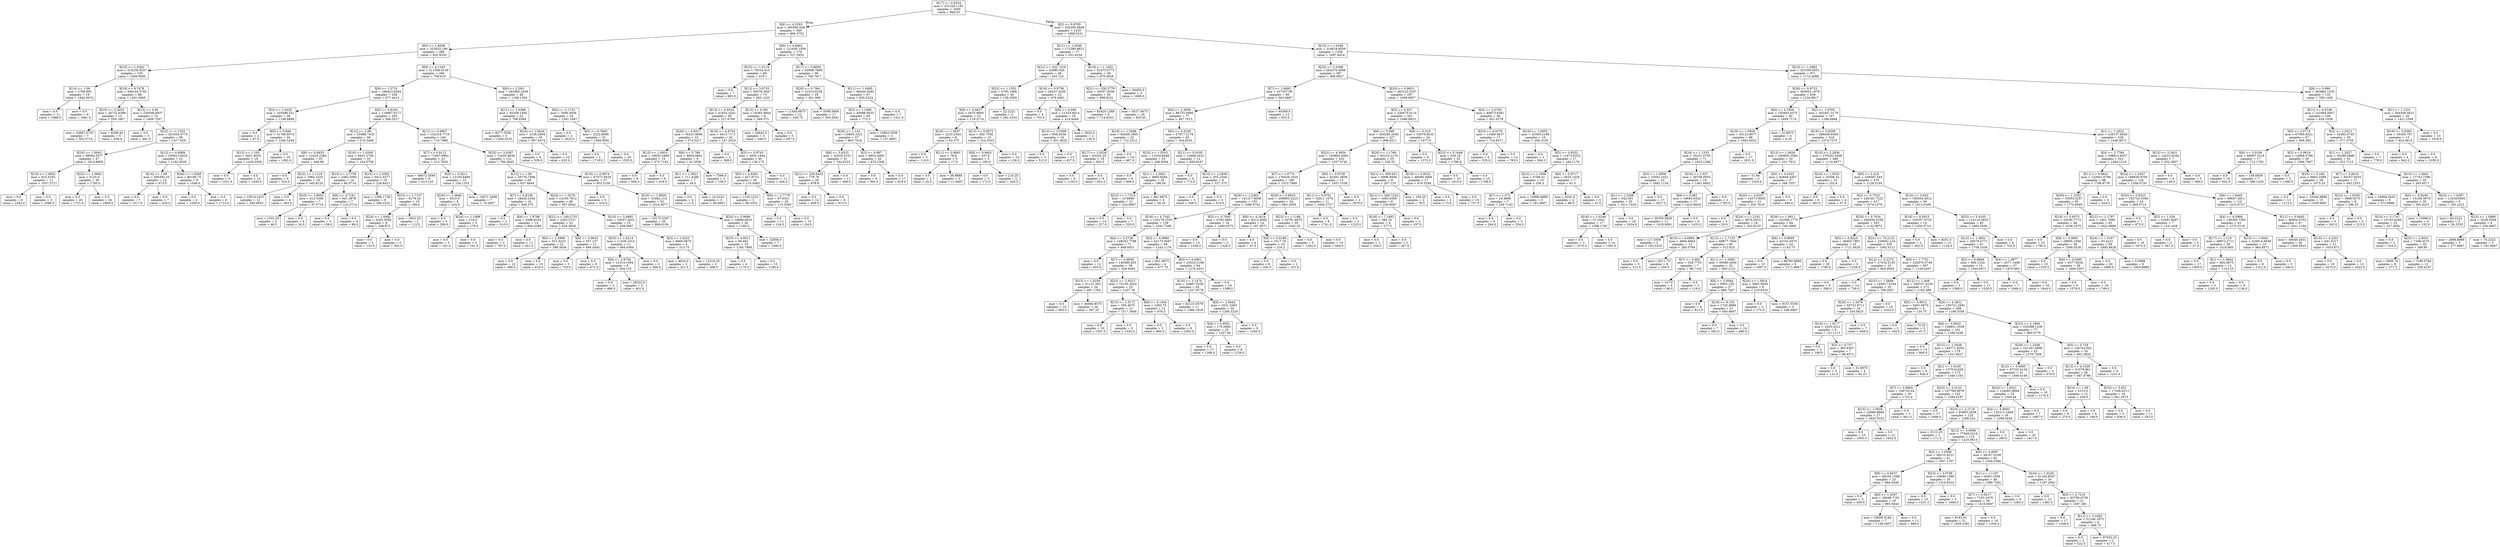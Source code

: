 digraph Tree {
node [shape=box] ;
0 [label="X[17] <= 0.9234\nmse = 331529.1181\nsamples = 2000\nvalue = 994.53"] ;
1 [label="X[6] <= 4.3293\nmse = 295585.639\nsamples = 565\nvalue = 806.5752"] ;
0 -> 1 [labeldistance=2.5, labelangle=45, headlabel="True"] ;
2 [label="X[0] <= 1.8508\nmse = 323032.196\nsamples = 389\nvalue = 932.9332"] ;
1 -> 2 ;
3 [label="X[15] <= 1.0262\nmse = 314236.9237\nsamples = 105\nvalue = 1409.0095"] ;
2 -> 3 ;
4 [label="X[14] <= 1.09\nmse = 2790.892\nsamples = 19\nvalue = 1942.9474"] ;
3 -> 4 ;
5 [label="mse = 0.0\nsamples = 11\nvalue = 1988.0"] ;
4 -> 5 ;
6 [label="mse = 0.0\nsamples = 8\nvalue = 1881.0"] ;
4 -> 6 ;
7 [label="X[18] <= 8.7478\nmse = 306144.5792\nsamples = 86\nvalue = 1291.0465"] ;
3 -> 7 ;
8 [label="X[10] <= 5.3053\nmse = 26722.6389\nsamples = 12\nvalue = 559.1667"] ;
7 -> 8 ;
9 [label="mse = 33687.6735\nsamples = 7\nvalue = 502.5714"] ;
8 -> 9 ;
10 [label="mse = 6209.44\nsamples = 5\nvalue = 638.4"] ;
8 -> 10 ;
11 [label="X[13] <= 0.85\nmse = 250508.6837\nsamples = 74\nvalue = 1409.7297"] ;
7 -> 11 ;
12 [label="mse = 0.0\nsamples = 5\nvalue = 481.0"] ;
11 -> 12 ;
13 [label="X[22] <= 1.1203\nmse = 201629.4774\nsamples = 69\nvalue = 1477.029"] ;
11 -> 13 ;
14 [label="X[16] <= 1.0043\nmse = 99004.5577\nsamples = 47\nvalue = 1614.6809"] ;
13 -> 14 ;
15 [label="X[19] <= 1.0802\nmse = 622.0165\nsamples = 11\nvalue = 1057.2727"] ;
14 -> 15 ;
16 [label="mse = 0.0\nsamples = 8\nvalue = 1042.0"] ;
15 -> 16 ;
17 [label="mse = 0.0\nsamples = 3\nvalue = 1098.0"] ;
15 -> 17 ;
18 [label="X[22] <= 1.0684\nmse = 5120.0\nsamples = 36\nvalue = 1785.0"] ;
14 -> 18 ;
19 [label="mse = 0.0\nsamples = 20\nvalue = 1721.0"] ;
18 -> 19 ;
20 [label="mse = 0.0\nsamples = 16\nvalue = 1865.0"] ;
18 -> 20 ;
21 [label="X[12] <= 4.8089\nmse = 293913.9525\nsamples = 22\nvalue = 1182.9545"] ;
13 -> 21 ;
22 [label="X[14] <= 1.09\nmse = 295392.25\nsamples = 14\nvalue = 973.5"] ;
21 -> 22 ;
23 [label="mse = 0.0\nsamples = 7\nvalue = 1517.0"] ;
22 -> 23 ;
24 [label="mse = 0.0\nsamples = 7\nvalue = 430.0"] ;
22 -> 24 ;
25 [label="X[26] <= 1.0268\nmse = 80196.75\nsamples = 8\nvalue = 1549.5"] ;
21 -> 25 ;
26 [label="mse = 0.0\nsamples = 2\nvalue = 1059.0"] ;
25 -> 26 ;
27 [label="mse = 0.0\nsamples = 6\nvalue = 1713.0"] ;
25 -> 27 ;
28 [label="X[9] <= 6.1183\nmse = 211506.8139\nsamples = 284\nvalue = 756.919"] ;
2 -> 28 ;
29 [label="X[9] <= 1.5731\nmse = 166423.8264\nsamples = 238\nvalue = 677.4412"] ;
28 -> 29 ;
30 [label="X[2] <= 1.0225\nmse = 105498.321\nsamples = 36\nvalue = 1199.8889"] ;
29 -> 30 ;
31 [label="mse = 0.0\nsamples = 2\nvalue = 67.0"] ;
30 -> 31 ;
32 [label="X[5] <= 0.849\nmse = 31766.8374\nsamples = 34\nvalue = 1266.5294"] ;
30 -> 32 ;
33 [label="X[15] <= 1.105\nmse = 2831.8025\nsamples = 18\nvalue = 1430.5556"] ;
32 -> 33 ;
34 [label="mse = 0.0\nsamples = 4\nvalue = 1331.0"] ;
33 -> 34 ;
35 [label="mse = 0.0\nsamples = 14\nvalue = 1459.0"] ;
33 -> 35 ;
36 [label="mse = 0.0\nsamples = 16\nvalue = 1082.0"] ;
32 -> 36 ;
37 [label="X[5] <= 0.8163\nmse = 119967.6177\nsamples = 202\nvalue = 584.3317"] ;
29 -> 37 ;
38 [label="X[12] <= 2.98\nmse = 25488.7432\nsamples = 58\nvalue = 270.3448"] ;
37 -> 38 ;
39 [label="X[8] <= 0.9455\nmse = 12425.2384\nsamples = 25\nvalue = 409.96"] ;
38 -> 39 ;
40 [label="mse = 0.0\nsamples = 9\nvalue = 524.0"] ;
39 -> 40 ;
41 [label="X[22] <= 1.1116\nmse = 7984.1523\nsamples = 16\nvalue = 345.8125"] ;
39 -> 41 ;
42 [label="mse = 10514.2431\nsamples = 12\nvalue = 340.0833"] ;
41 -> 42 ;
43 [label="mse = 0.0\nsamples = 4\nvalue = 363.0"] ;
41 -> 43 ;
44 [label="X[16] <= 1.0269\nmse = 9431.2746\nsamples = 33\nvalue = 164.5758"] ;
38 -> 44 ;
45 [label="X[23] <= 2.7756\nmse = 2483.2092\nsamples = 14\nvalue = 80.0714"] ;
44 -> 45 ;
46 [label="X[25] <= 3.8692\nmse = 412.5306\nsamples = 7\nvalue = 37.5714"] ;
45 -> 46 ;
47 [label="mse = 1332.25\nsamples = 2\nvalue = 46.5"] ;
46 -> 47 ;
48 [label="mse = 0.0\nsamples = 5\nvalue = 34.0"] ;
46 -> 48 ;
49 [label="X[0] <= 4.7161\nmse = 941.3878\nsamples = 7\nvalue = 122.5714"] ;
45 -> 49 ;
50 [label="mse = 0.0\nsamples = 3\nvalue = 158.0"] ;
49 -> 50 ;
51 [label="mse = 0.0\nsamples = 4\nvalue = 96.0"] ;
49 -> 51 ;
52 [label="X[15] <= 1.0303\nmse = 5412.0277\nsamples = 19\nvalue = 226.8421"] ;
44 -> 52 ;
53 [label="mse = 1306.1728\nsamples = 9\nvalue = 268.2222"] ;
52 -> 53 ;
54 [label="X[23] <= 1.7157\nmse = 6179.24\nsamples = 10\nvalue = 189.6"] ;
52 -> 54 ;
55 [label="X[24] <= 1.0492\nmse = 5203.3594\nsamples = 8\nvalue = 208.875"] ;
54 -> 55 ;
56 [label="mse = 0.0\nsamples = 5\nvalue = 153.0"] ;
55 -> 56 ;
57 [label="mse = 0.0\nsamples = 3\nvalue = 302.0"] ;
55 -> 57 ;
58 [label="mse = 2652.25\nsamples = 2\nvalue = 112.5"] ;
54 -> 58 ;
59 [label="X[11] <= 0.9807\nmse = 102318.7719\nsamples = 144\nvalue = 710.7986"] ;
37 -> 59 ;
60 [label="X[7] <= 0.9112\nmse = 71947.9962\nsamples = 23\nvalue = 313.7826"] ;
59 -> 60 ;
61 [label="mse = 46672.3594\nsamples = 8\nvalue = 613.125"] ;
60 -> 61 ;
62 [label="X[5] <= 0.9211\nmse = 12150.6489\nsamples = 15\nvalue = 154.1333"] ;
60 -> 62 ;
63 [label="X[26] <= 1.0646\nmse = 3510.0\nsamples = 8\nvalue = 224.0"] ;
62 -> 63 ;
64 [label="mse = 0.0\nsamples = 3\nvalue = 299.0"] ;
63 -> 64 ;
65 [label="X[24] <= 1.1989\nmse = 216.0\nsamples = 5\nvalue = 179.0"] ;
63 -> 65 ;
66 [label="mse = 0.0\nsamples = 3\nvalue = 191.0"] ;
65 -> 66 ;
67 [label="mse = 0.0\nsamples = 2\nvalue = 161.0"] ;
65 -> 67 ;
68 [label="mse = 10071.3469\nsamples = 7\nvalue = 74.2857"] ;
62 -> 68 ;
69 [label="X[25] <= 3.0387\nmse = 72435.4838\nsamples = 121\nvalue = 786.2645"] ;
59 -> 69 ;
70 [label="X[12] <= 1.06\nmse = 29776.7498\nsamples = 64\nvalue = 637.4844"] ;
69 -> 70 ;
71 [label="X[7] <= 0.8338\nmse = 18429.2344\nsamples = 16\nvalue = 846.375"] ;
70 -> 71 ;
72 [label="mse = 0.0\nsamples = 2\nvalue = 510.0"] ;
71 -> 72 ;
73 [label="X[6] <= 1.9798\nmse = 2588.8163\nsamples = 14\nvalue = 894.4286"] ;
71 -> 73 ;
74 [label="mse = 0.0\nsamples = 3\nvalue = 797.0"] ;
73 -> 74 ;
75 [label="mse = 0.0\nsamples = 11\nvalue = 921.0"] ;
73 -> 75 ;
76 [label="X[24] <= 1.0278\nmse = 14165.7912\nsamples = 48\nvalue = 567.8542"] ;
70 -> 76 ;
77 [label="X[21] <= 149.2725\nmse = 2203.5721\nsamples = 33\nvalue = 626.3939"] ;
76 -> 77 ;
78 [label="X[6] <= 2.5996\nmse = 321.3223\nsamples = 22\nvalue = 596.3636"] ;
77 -> 78 ;
79 [label="mse = 0.0\nsamples = 12\nvalue = 580.0"] ;
78 -> 79 ;
80 [label="mse = 0.0\nsamples = 10\nvalue = 616.0"] ;
78 -> 80 ;
81 [label="X[8] <= 0.9633\nmse = 557.157\nsamples = 11\nvalue = 686.4545"] ;
77 -> 81 ;
82 [label="mse = 0.0\nsamples = 3\nvalue = 725.0"] ;
81 -> 82 ;
83 [label="mse = 0.0\nsamples = 8\nvalue = 672.0"] ;
81 -> 83 ;
84 [label="X[10] <= 3.4985\nmse = 16357.2622\nsamples = 15\nvalue = 439.0667"] ;
76 -> 84 ;
85 [label="X[25] <= 1.8214\nmse = 11438.2314\nsamples = 11\nvalue = 484.6364"] ;
84 -> 85 ;
86 [label="X[4] <= 2.9736\nmse = 12314.1094\nsamples = 8\nvalue = 454.125"] ;
85 -> 86 ;
87 [label="mse = 0.0\nsamples = 5\nvalue = 486.0"] ;
86 -> 87 ;
88 [label="mse = 28322.0\nsamples = 3\nvalue = 401.0"] ;
86 -> 88 ;
89 [label="mse = 0.0\nsamples = 3\nvalue = 566.0"] ;
85 -> 89 ;
90 [label="X[3] <= 1.0253\nmse = 8469.6875\nsamples = 4\nvalue = 313.75"] ;
84 -> 90 ;
91 [label="mse = 4624.0\nsamples = 2\nvalue = 321.0"] ;
90 -> 91 ;
92 [label="mse = 12210.25\nsamples = 2\nvalue = 306.5"] ;
90 -> 92 ;
93 [label="X[19] <= 0.9674\nmse = 67572.9529\nsamples = 57\nvalue = 953.3158"] ;
69 -> 93 ;
94 [label="mse = 0.0\nsamples = 5\nvalue = 319.0"] ;
93 -> 94 ;
95 [label="X[10] <= 1.8029\nmse = 31662.213\nsamples = 52\nvalue = 1014.3077"] ;
93 -> 95 ;
96 [label="mse = 10172.2367\nsamples = 26\nvalue = 868.6154"] ;
95 -> 96 ;
97 [label="X[20] <= 0.9696\nmse = 10699.6923\nsamples = 26\nvalue = 1160.0"] ;
95 -> 97 ;
98 [label="X[25] <= 4.0011\nmse = 66.482\nsamples = 19\nvalue = 1185.7895"] ;
97 -> 98 ;
99 [label="mse = 0.0\nsamples = 4\nvalue = 1170.0"] ;
98 -> 99 ;
100 [label="mse = 0.0\nsamples = 15\nvalue = 1190.0"] ;
98 -> 100 ;
101 [label="mse = 32856.0\nsamples = 7\nvalue = 1090.0"] ;
97 -> 101 ;
102 [label="X[0] <= 2.263\nmse = 242985.2439\nsamples = 46\nvalue = 1168.1304"] ;
28 -> 102 ;
103 [label="X[11] <= 1.0388\nmse = 92209.1405\nsamples = 22\nvalue = 706.6364"] ;
102 -> 103 ;
104 [label="mse = 8277.5556\nsamples = 3\nvalue = 1458.3333"] ;
103 -> 104 ;
105 [label="X[24] <= 1.0434\nmse = 2156.2604\nsamples = 19\nvalue = 587.9474"] ;
103 -> 105 ;
106 [label="mse = 0.0\nsamples = 9\nvalue = 539.0"] ;
105 -> 106 ;
107 [label="mse = 0.0\nsamples = 10\nvalue = 632.0"] ;
105 -> 107 ;
108 [label="X[4] <= 3.1733\nmse = 7008.3056\nsamples = 24\nvalue = 1591.1667"] ;
102 -> 108 ;
109 [label="mse = 0.0\nsamples = 2\nvalue = 1825.0"] ;
108 -> 109 ;
110 [label="X[5] <= 0.7664\nmse = 2222.8099\nsamples = 22\nvalue = 1569.9091"] ;
108 -> 110 ;
111 [label="mse = 0.0\nsamples = 2\nvalue = 1719.0"] ;
110 -> 111 ;
112 [label="mse = 0.0\nsamples = 20\nvalue = 1555.0"] ;
110 -> 112 ;
113 [label="X[9] <= 4.8462\nmse = 121636.1059\nsamples = 176\nvalue = 527.2955"] ;
1 -> 113 ;
114 [label="X[15] <= 1.0119\nmse = 76534.415\nsamples = 80\nvalue = 319.1"] ;
113 -> 114 ;
115 [label="mse = 0.0\nsamples = 7\nvalue = 882.0"] ;
114 -> 115 ;
116 [label="X[12] <= 3.6733\nmse = 50576.3547\nsamples = 73\nvalue = 265.1233"] ;
114 -> 116 ;
117 [label="X[13] <= 0.9333\nmse = 41632.4341\nsamples = 65\nvalue = 227.6769"] ;
116 -> 117 ;
118 [label="X[26] <= 0.9317\nmse = 76221.4669\nsamples = 23\nvalue = 374.5217"] ;
117 -> 118 ;
119 [label="X[15] <= 1.0833\nmse = 18655.3469\nsamples = 14\nvalue = 575.7143"] ;
118 -> 119 ;
120 [label="mse = 0.0\nsamples = 8\nvalue = 694.0"] ;
119 -> 120 ;
121 [label="mse = 0.0\nsamples = 6\nvalue = 418.0"] ;
119 -> 121 ;
122 [label="X[6] <= 5.789\nmse = 4854.4691\nsamples = 9\nvalue = 61.5556"] ;
118 -> 122 ;
123 [label="X[1] <= 1.0921\nmse = 711.4286\nsamples = 7\nvalue = 34.0"] ;
122 -> 123 ;
124 [label="mse = 0.0\nsamples = 4\nvalue = 11.0"] ;
123 -> 124 ;
125 [label="mse = 14.2222\nsamples = 3\nvalue = 64.6667"] ;
123 -> 125 ;
126 [label="mse = 7396.0\nsamples = 2\nvalue = 158.0"] ;
122 -> 126 ;
127 [label="X[18] <= 4.9754\nmse = 4415.7171\nsamples = 42\nvalue = 147.2619"] ;
117 -> 127 ;
128 [label="mse = 0.0\nsamples = 2\nvalue = 369.0"] ;
127 -> 128 ;
129 [label="X[5] <= 0.9743\nmse = 2055.1944\nsamples = 40\nvalue = 136.175"] ;
127 -> 129 ;
130 [label="X[5] <= 0.8281\nmse = 427.9715\nsamples = 29\nvalue = 110.4483"] ;
129 -> 130 ;
131 [label="mse = 1120.2222\nsamples = 3\nvalue = 66.3333"] ;
130 -> 131 ;
132 [label="X[9] <= 2.7779\nmse = 97.6331\nsamples = 26\nvalue = 115.5385"] ;
130 -> 132 ;
133 [label="mse = 0.0\nsamples = 11\nvalue = 104.0"] ;
132 -> 133 ;
134 [label="mse = 0.0\nsamples = 15\nvalue = 124.0"] ;
132 -> 134 ;
135 [label="mse = 0.0\nsamples = 11\nvalue = 204.0"] ;
129 -> 135 ;
136 [label="X[12] <= 4.391\nmse = 19283.4844\nsamples = 8\nvalue = 569.375"] ;
116 -> 136 ;
137 [label="mse = 24642.0\nsamples = 3\nvalue = 440.0"] ;
136 -> 137 ;
138 [label="mse = 0.0\nsamples = 5\nvalue = 647.0"] ;
136 -> 138 ;
139 [label="X[17] <= 0.8659\nmse = 92998.7899\nsamples = 96\nvalue = 700.7917"] ;
113 -> 139 ;
140 [label="X[20] <= 0.7941\nmse = 21010.8228\nsamples = 29\nvalue = 401.069"] ;
139 -> 140 ;
141 [label="mse = 11440.6875\nsamples = 12\nvalue = 536.75"] ;
140 -> 141 ;
142 [label="mse = 5598.5606\nsamples = 17\nvalue = 305.2941"] ;
140 -> 142 ;
143 [label="X[11] <= 1.0495\nmse = 68444.4585\nsamples = 67\nvalue = 830.5224"] ;
139 -> 143 ;
144 [label="X[3] <= 1.1498\nmse = 45088.9433\nsamples = 60\nvalue = 773.3"] ;
143 -> 144 ;
145 [label="X[26] <= 1.143\nmse = 25893.3321\nsamples = 57\nvalue = 805.7018"] ;
144 -> 145 ;
146 [label="X[6] <= 5.8332\nmse = 33525.5151\nsamples = 31\nvalue = 744.0323"] ;
145 -> 146 ;
147 [label="X[21] <= 230.6432\nmse = 779.76\nsamples = 20\nvalue = 878.8"] ;
146 -> 147 ;
148 [label="mse = 0.0\nsamples = 12\nvalue = 856.0"] ;
147 -> 148 ;
149 [label="mse = 0.0\nsamples = 8\nvalue = 913.0"] ;
147 -> 149 ;
150 [label="mse = 0.0\nsamples = 11\nvalue = 499.0"] ;
146 -> 150 ;
151 [label="X[3] <= 0.997\nmse = 6852.4083\nsamples = 26\nvalue = 879.2308"] ;
145 -> 151 ;
152 [label="mse = 0.0\nsamples = 9\nvalue = 993.0"] ;
151 -> 152 ;
153 [label="mse = 0.0\nsamples = 17\nvalue = 819.0"] ;
151 -> 153 ;
154 [label="mse = 10853.5556\nsamples = 3\nvalue = 157.6667"] ;
144 -> 154 ;
155 [label="mse = 0.0\nsamples = 7\nvalue = 1321.0"] ;
143 -> 155 ;
156 [label="X[3] <= 0.8705\nmse = 326295.3848\nsamples = 1435\nvalue = 1068.5331"] ;
0 -> 156 [labeldistance=2.5, labelangle=-45, headlabel="False"] ;
157 [label="X[11] <= 1.0549\nmse = 172280.9621\nsamples = 77\nvalue = 551.6234"] ;
156 -> 157 ;
158 [label="X[21] <= 342.7216\nmse = 43680.026\nsamples = 48\nvalue = 293.125"] ;
157 -> 158 ;
159 [label="X[22] <= 1.1552\nmse = 5793.1908\nsamples = 26\nvalue = 138.0385"] ;
158 -> 159 ;
160 [label="X[9] <= 5.4627\nmse = 3475.9093\nsamples = 23\nvalue = 119.2174"] ;
159 -> 160 ;
161 [label="X[16] <= 1.0057\nmse = 2253.2344\nsamples = 8\nvalue = 53.375"] ;
160 -> 161 ;
162 [label="mse = 0.0\nsamples = 3\nvalue = 114.0"] ;
161 -> 162 ;
163 [label="X[11] <= 0.9681\nmse = 76.8\nsamples = 5\nvalue = 17.0"] ;
161 -> 163 ;
164 [label="mse = 0.0\nsamples = 2\nvalue = 25.0"] ;
163 -> 164 ;
165 [label="mse = 56.8889\nsamples = 3\nvalue = 11.6667"] ;
163 -> 165 ;
166 [label="X[13] <= 0.9572\nmse = 582.7556\nsamples = 15\nvalue = 154.3333"] ;
160 -> 166 ;
167 [label="X[8] <= 0.9401\nmse = 337.6\nsamples = 5\nvalue = 185.0"] ;
166 -> 167 ;
168 [label="mse = 0.0\nsamples = 3\nvalue = 172.0"] ;
167 -> 168 ;
169 [label="mse = 210.25\nsamples = 2\nvalue = 204.5"] ;
167 -> 169 ;
170 [label="mse = 0.0\nsamples = 10\nvalue = 139.0"] ;
166 -> 170 ;
171 [label="mse = 22.2222\nsamples = 3\nvalue = 282.3333"] ;
159 -> 171 ;
172 [label="X[19] <= 0.9736\nmse = 26437.4236\nsamples = 22\nvalue = 476.4091"] ;
158 -> 172 ;
173 [label="mse = 0.0\nsamples = 4\nvalue = 753.0"] ;
172 -> 173 ;
174 [label="X[9] <= 4.049\nmse = 11533.9414\nsamples = 18\nvalue = 414.9444"] ;
172 -> 174 ;
175 [label="X[12] <= 3.0399\nmse = 856.9336\nsamples = 16\nvalue = 451.0625"] ;
174 -> 175 ;
176 [label="mse = 0.0\nsamples = 3\nvalue = 512.0"] ;
175 -> 176 ;
177 [label="mse = 0.0\nsamples = 13\nvalue = 437.0"] ;
175 -> 177 ;
178 [label="mse = 3025.0\nsamples = 2\nvalue = 126.0"] ;
174 -> 178 ;
179 [label="X[19] <= 1.1052\nmse = 91473.0773\nsamples = 29\nvalue = 979.4828"] ;
157 -> 179 ;
180 [label="X[21] <= 330.2778\nmse = 34557.4556\nsamples = 26\nvalue = 899.9231"] ;
179 -> 180 ;
181 [label="mse = 83420.1389\nsamples = 6\nvalue = 714.8333"] ;
180 -> 181 ;
182 [label="mse = 6537.9475\nsamples = 20\nvalue = 955.45"] ;
180 -> 182 ;
183 [label="mse = 54450.0\nsamples = 3\nvalue = 1669.0"] ;
179 -> 183 ;
184 [label="X[15] <= 1.0348\nmse = 319018.8559\nsamples = 1358\nvalue = 1097.8424"] ;
156 -> 184 ;
185 [label="X[25] <= 2.3298\nmse = 262470.4066\nsamples = 387\nvalue = 906.0827"] ;
184 -> 185 ;
186 [label="X[7] <= 1.0692\nmse = 107357.96\nsamples = 90\nvalue = 563.4667"] ;
185 -> 186 ;
187 [label="X[4] <= 2.3958\nmse = 88725.0666\nsamples = 77\nvalue = 497.7013"] ;
186 -> 187 ;
188 [label="X[19] <= 1.0288\nmse = 82468.1865\nsamples = 32\nvalue = 712.5312"] ;
187 -> 188 ;
189 [label="X[17] <= 1.0528\nmse = 63252.25\nsamples = 18\nvalue = 903.5"] ;
188 -> 189 ;
190 [label="mse = 0.0\nsamples = 9\nvalue = 1155.0"] ;
189 -> 190 ;
191 [label="mse = 0.0\nsamples = 9\nvalue = 652.0"] ;
189 -> 191 ;
192 [label="mse = 0.0\nsamples = 14\nvalue = 467.0"] ;
188 -> 192 ;
193 [label="X[0] <= 4.3228\nmse = 37017.2178\nsamples = 45\nvalue = 344.9333"] ;
187 -> 193 ;
194 [label="X[25] <= 1.5553\nmse = 11024.8448\nsamples = 33\nvalue = 248.9394"] ;
193 -> 194 ;
195 [label="mse = 0.0\nsamples = 8\nvalue = 408.0"] ;
194 -> 195 ;
196 [label="X[1] <= 1.0821\nmse = 3865.9584\nsamples = 25\nvalue = 198.04"] ;
194 -> 196 ;
197 [label="X[23] <= 1.7514\nmse = 10.8889\nsamples = 21\nvalue = 224.6667"] ;
196 -> 197 ;
198 [label="mse = 0.0\nsamples = 14\nvalue = 227.0"] ;
197 -> 198 ;
199 [label="mse = 0.0\nsamples = 7\nvalue = 220.0"] ;
197 -> 199 ;
200 [label="mse = 841.6875\nsamples = 4\nvalue = 58.25"] ;
196 -> 200 ;
201 [label="X[11] <= 0.9195\nmse = 13468.2431\nsamples = 12\nvalue = 608.9167"] ;
193 -> 201 ;
202 [label="mse = 0.0\nsamples = 4\nvalue = 772.0"] ;
201 -> 202 ;
203 [label="X[10] <= 2.2836\nmse = 255.2344\nsamples = 8\nvalue = 527.375"] ;
201 -> 203 ;
204 [label="mse = 0.0\nsamples = 3\nvalue = 548.0"] ;
203 -> 204 ;
205 [label="mse = 0.0\nsamples = 5\nvalue = 515.0"] ;
203 -> 205 ;
206 [label="mse = 40368.0\nsamples = 13\nvalue = 953.0"] ;
186 -> 206 ;
207 [label="X[20] <= 0.9652\nmse = 263123.5197\nsamples = 297\nvalue = 1009.9057"] ;
185 -> 207 ;
208 [label="X[5] <= 0.927\nmse = 238575.0114\nsamples = 261\nvalue = 1086.9923"] ;
207 -> 208 ;
209 [label="X[6] <= 5.099\nmse = 209285.2045\nsamples = 227\nvalue = 998.6211"] ;
208 -> 209 ;
210 [label="X[23] <= 4.3954\nmse = 193864.3064\nsamples = 202\nvalue = 1057.0743"] ;
209 -> 210 ;
211 [label="X[7] <= 1.0774\nmse = 176429.1024\nsamples = 189\nvalue = 1015.7989"] ;
210 -> 211 ;
212 [label="X[26] <= 1.2363\nmse = 141317.8058\nsamples = 155\nvalue = 1088.9742"] ;
211 -> 212 ;
213 [label="X[18] <= 4.7345\nmse = 135178.1555\nsamples = 139\nvalue = 1041.7266"] ;
212 -> 213 ;
214 [label="X[6] <= 3.2738\nmse = 148202.7788\nsamples = 71\nvalue = 848.8451"] ;
213 -> 214 ;
215 [label="mse = 0.0\nsamples = 12\nvalue = 455.0"] ;
214 -> 215 ;
216 [label="X[7] <= 0.9936\nmse = 140380.455\nsamples = 59\nvalue = 928.9492"] ;
214 -> 216 ;
217 [label="X[13] <= 1.0259\nmse = 51131.263\nsamples = 34\nvalue = 687.1765"] ;
216 -> 217 ;
218 [label="mse = 0.0\nsamples = 10\nvalue = 903.0"] ;
217 -> 218 ;
219 [label="mse = 44940.9375\nsamples = 24\nvalue = 597.25"] ;
217 -> 219 ;
220 [label="X[23] <= 2.9312\nmse = 74145.3024\nsamples = 25\nvalue = 1257.76"] ;
216 -> 220 ;
221 [label="X[15] <= 1.0172\nmse = 359.4675\nsamples = 13\nvalue = 1517.3846"] ;
220 -> 221 ;
222 [label="mse = 0.0\nsamples = 10\nvalue = 1507.0"] ;
221 -> 222 ;
223 [label="mse = 0.0\nsamples = 3\nvalue = 1552.0"] ;
221 -> 223 ;
224 [label="X[6] <= 4.1404\nmse = 1950.75\nsamples = 12\nvalue = 976.5"] ;
220 -> 224 ;
225 [label="mse = 0.0\nsamples = 3\nvalue = 900.0"] ;
224 -> 225 ;
226 [label="mse = 0.0\nsamples = 9\nvalue = 1002.0"] ;
224 -> 226 ;
227 [label="X[3] <= 0.9989\nmse = 42175.9567\nsamples = 68\nvalue = 1243.1176"] ;
213 -> 227 ;
228 [label="mse = 841.6875\nsamples = 4\nvalue = 677.75"] ;
227 -> 228 ;
229 [label="X[0] <= 4.4981\nmse = 23533.2166\nsamples = 64\nvalue = 1278.4531"] ;
227 -> 229 ;
230 [label="X[10] <= 3.1474\nmse = 24887.5328\nsamples = 45\nvalue = 1227.9778"] ;
229 -> 230 ;
231 [label="mse = 62123.0579\nsamples = 11\nvalue = 1066.1818"] ;
230 -> 231 ;
232 [label="X[9] <= 2.8442\nmse = 1631.3365\nsamples = 34\nvalue = 1280.3235"] ;
230 -> 232 ;
233 [label="X[8] <= 0.9591\nmse = 170.5984\nsamples = 25\nvalue = 1257.04"] ;
232 -> 233 ;
234 [label="mse = 0.0\nsamples = 17\nvalue = 1266.0"] ;
233 -> 234 ;
235 [label="mse = 0.0\nsamples = 8\nvalue = 1238.0"] ;
233 -> 235 ;
236 [label="mse = 0.0\nsamples = 9\nvalue = 1345.0"] ;
232 -> 236 ;
237 [label="mse = 0.0\nsamples = 19\nvalue = 1398.0"] ;
229 -> 237 ;
238 [label="X[5] <= 0.7945\nmse = 6782.4961\nsamples = 16\nvalue = 1499.4375"] ;
212 -> 238 ;
239 [label="mse = 0.0\nsamples = 13\nvalue = 1539.0"] ;
238 -> 239 ;
240 [label="mse = 0.0\nsamples = 3\nvalue = 1328.0"] ;
238 -> 240 ;
241 [label="X[20] <= 0.8823\nmse = 200800.2223\nsamples = 34\nvalue = 682.2059"] ;
211 -> 241 ;
242 [label="X[6] <= 4.1818\nmse = 8212.4082\nsamples = 14\nvalue = 167.8571"] ;
241 -> 242 ;
243 [label="mse = 0.0\nsamples = 4\nvalue = 47.0"] ;
242 -> 243 ;
244 [label="X[6] <= 5.0186\nmse = 3317.76\nsamples = 10\nvalue = 216.2"] ;
242 -> 244 ;
245 [label="mse = 0.0\nsamples = 8\nvalue = 245.0"] ;
244 -> 245 ;
246 [label="mse = 0.0\nsamples = 2\nvalue = 101.0"] ;
244 -> 246 ;
247 [label="X[23] <= 1.1188\nmse = 20791.6875\nsamples = 20\nvalue = 1042.25"] ;
241 -> 247 ;
248 [label="mse = 0.0\nsamples = 5\nvalue = 1292.0"] ;
247 -> 248 ;
249 [label="mse = 0.0\nsamples = 15\nvalue = 959.0"] ;
247 -> 249 ;
250 [label="X[8] <= 0.9738\nmse = 62481.3609\nsamples = 13\nvalue = 1657.1538"] ;
210 -> 250 ;
251 [label="X[11] <= 0.9701\nmse = 52811.1074\nsamples = 11\nvalue = 1600.2727"] ;
250 -> 251 ;
252 [label="mse = 0.0\nsamples = 8\nvalue = 1741.0"] ;
251 -> 252 ;
253 [label="mse = 0.0\nsamples = 3\nvalue = 1225.0"] ;
251 -> 253 ;
254 [label="mse = 0.0\nsamples = 2\nvalue = 1970.0"] ;
250 -> 254 ;
255 [label="X[26] <= 1.1769\nmse = 83210.2176\nsamples = 25\nvalue = 526.32"] ;
209 -> 255 ;
256 [label="X[21] <= 309.631\nmse = 6996.8594\nsamples = 8\nvalue = 207.125"] ;
255 -> 256 ;
257 [label="X[21] <= 268.7224\nmse = 1693.5556\nsamples = 6\nvalue = 250.6667"] ;
256 -> 257 ;
258 [label="X[18] <= 7.1462\nmse = 380.25\nsamples = 4\nvalue = 277.5"] ;
257 -> 258 ;
259 [label="mse = 0.0\nsamples = 2\nvalue = 258.0"] ;
258 -> 259 ;
260 [label="mse = 0.0\nsamples = 2\nvalue = 297.0"] ;
258 -> 260 ;
261 [label="mse = 0.0\nsamples = 2\nvalue = 197.0"] ;
257 -> 261 ;
262 [label="mse = 156.25\nsamples = 2\nvalue = 76.5"] ;
256 -> 262 ;
263 [label="X[19] <= 0.9522\nmse = 48566.3668\nsamples = 17\nvalue = 676.5294"] ;
255 -> 263 ;
264 [label="mse = 0.0\nsamples = 2\nvalue = 73.0"] ;
263 -> 264 ;
265 [label="mse = 0.0\nsamples = 15\nvalue = 757.0"] ;
263 -> 265 ;
266 [label="X[9] <= 3.316\nmse = 33878.8235\nsamples = 34\nvalue = 1677.0"] ;
208 -> 266 ;
267 [label="mse = 0.0\nsamples = 9\nvalue = 1372.0"] ;
266 -> 267 ;
268 [label="X[23] <= 5.1646\nmse = 530.16\nsamples = 25\nvalue = 1786.8"] ;
266 -> 268 ;
269 [label="mse = 0.0\nsamples = 10\nvalue = 1815.0"] ;
268 -> 269 ;
270 [label="mse = 0.0\nsamples = 15\nvalue = 1768.0"] ;
268 -> 270 ;
271 [label="X[4] <= 2.0765\nmse = 85673.6381\nsamples = 36\nvalue = 451.0278"] ;
207 -> 271 ;
272 [label="X[23] <= 4.0376\nmse = 11066.4637\nsamples = 17\nvalue = 724.6471"] ;
271 -> 272 ;
273 [label="mse = 0.0\nsamples = 4\nvalue = 535.0"] ;
272 -> 273 ;
274 [label="mse = 0.0\nsamples = 13\nvalue = 783.0"] ;
272 -> 274 ;
275 [label="X[16] <= 1.0055\nmse = 25505.2188\nsamples = 19\nvalue = 206.2105"] ;
271 -> 275 ;
276 [label="mse = 0.0\nsamples = 2\nvalue = 564.0"] ;
275 -> 276 ;
277 [label="X[5] <= 0.8552\nmse = 11673.6332\nsamples = 17\nvalue = 164.1176"] ;
275 -> 277 ;
278 [label="X[22] <= 1.1908\nmse = 5768.41\nsamples = 10\nvalue = 236.3"] ;
277 -> 278 ;
279 [label="X[7] <= 1.072\nmse = 24.4898\nsamples = 7\nvalue = 259.7143"] ;
278 -> 279 ;
280 [label="mse = 0.0\nsamples = 4\nvalue = 264.0"] ;
279 -> 280 ;
281 [label="mse = 0.0\nsamples = 3\nvalue = 254.0"] ;
279 -> 281 ;
282 [label="mse = 14906.8889\nsamples = 3\nvalue = 181.6667"] ;
278 -> 282 ;
283 [label="X[8] <= 0.9717\nmse = 2033.1429\nsamples = 7\nvalue = 61.0"] ;
277 -> 283 ;
284 [label="mse = 6241.0\nsamples = 2\nvalue = 86.0"] ;
283 -> 284 ;
285 [label="mse = 0.0\nsamples = 5\nvalue = 51.0"] ;
283 -> 285 ;
286 [label="X[15] <= 1.0883\nmse = 321059.8551\nsamples = 971\nvalue = 1174.2698"] ;
184 -> 286 ;
287 [label="X[26] <= 0.8733\nmse = 303052.1978\nsamples = 839\nvalue = 1234.8617"] ;
286 -> 287 ;
288 [label="X[6] <= 4.7839\nmse = 150465.6375\nsamples = 92\nvalue = 1609.7174"] ;
287 -> 288 ;
289 [label="X[19] <= 1.0929\nmse = 35122.8077\nsamples = 88\nvalue = 1682.6023"] ;
288 -> 289 ;
290 [label="X[24] <= 1.1333\nmse = 25221.5755\nsamples = 71\nvalue = 1623.1268"] ;
289 -> 290 ;
291 [label="X[3] <= 1.0958\nmse = 10561.1021\nsamples = 52\nvalue = 1682.1154"] ;
290 -> 291 ;
292 [label="X[1] <= 1.3268\nmse = 542.591\nsamples = 35\nvalue = 1611.7429"] ;
291 -> 292 ;
293 [label="X[16] <= 1.0248\nmse = 37.2042\nsamples = 17\nvalue = 1588.1765"] ;
292 -> 293 ;
294 [label="mse = 0.0\nsamples = 3\nvalue = 1575.0"] ;
293 -> 294 ;
295 [label="mse = 0.0\nsamples = 14\nvalue = 1591.0"] ;
293 -> 295 ;
296 [label="mse = 0.0\nsamples = 18\nvalue = 1634.0"] ;
292 -> 296 ;
297 [label="mse = 0.0\nsamples = 17\nvalue = 1827.0"] ;
291 -> 297 ;
298 [label="X[16] <= 1.027\nmse = 29758.0055\nsamples = 19\nvalue = 1461.6842"] ;
290 -> 298 ;
299 [label="X[8] <= 0.981\nmse = 19683.6332\nsamples = 17\nvalue = 1423.8824"] ;
298 -> 299 ;
300 [label="mse = 30350.0826\nsamples = 11\nvalue = 1418.9091"] ;
299 -> 300 ;
301 [label="mse = 0.0\nsamples = 6\nvalue = 1433.0"] ;
299 -> 301 ;
302 [label="mse = 0.0\nsamples = 2\nvalue = 1783.0"] ;
298 -> 302 ;
303 [label="mse = 0.0\nsamples = 17\nvalue = 1931.0"] ;
289 -> 303 ;
304 [label="mse = 31.6875\nsamples = 4\nvalue = 6.25"] ;
288 -> 304 ;
305 [label="X[2] <= 1.0765\nmse = 302407.3178\nsamples = 747\nvalue = 1188.6948"] ;
287 -> 305 ;
306 [label="X[19] <= 0.9295\nmse = 288458.6569\nsamples = 518\nvalue = 1074.7375"] ;
305 -> 306 ;
307 [label="X[13] <= 1.0626\nmse = 250905.3584\nsamples = 32\nvalue = 531.7812"] ;
306 -> 307 ;
308 [label="mse = 51.84\nsamples = 5\nvalue = 1520.4"] ;
307 -> 308 ;
309 [label="X[0] <= 4.0202\nmse = 82848.4307\nsamples = 27\nvalue = 348.7037"] ;
307 -> 309 ;
310 [label="X[20] <= 0.8207\nmse = 14573.8005\nsamples = 21\nvalue = 205.7619"] ;
309 -> 310 ;
311 [label="mse = 0.0\nsamples = 5\nvalue = 20.0"] ;
310 -> 311 ;
312 [label="X[24] <= 1.2191\nmse = 4974.6523\nsamples = 16\nvalue = 263.8125"] ;
310 -> 312 ;
313 [label="mse = 117.5556\nsamples = 3\nvalue = 193.3333"] ;
312 -> 313 ;
314 [label="X[10] <= 4.6984\nmse = 4684.6864\nsamples = 13\nvalue = 280.0769"] ;
312 -> 314 ;
315 [label="mse = 0.0\nsamples = 5\nvalue = 313.0"] ;
314 -> 315 ;
316 [label="mse = 6511.75\nsamples = 8\nvalue = 259.5"] ;
314 -> 316 ;
317 [label="mse = 0.0\nsamples = 6\nvalue = 849.0"] ;
309 -> 317 ;
318 [label="X[10] <= 2.2836\nmse = 270242.4309\nsamples = 486\nvalue = 1110.4877"] ;
306 -> 318 ;
319 [label="X[24] <= 1.0532\nmse = 25506.24\nsamples = 10\nvalue = 252.6"] ;
318 -> 319 ;
320 [label="mse = 0.0\nsamples = 6\nvalue = 383.0"] ;
319 -> 320 ;
321 [label="mse = 0.0\nsamples = 4\nvalue = 57.0"] ;
319 -> 321 ;
322 [label="X[9] <= 5.418\nmse = 259597.544\nsamples = 476\nvalue = 1128.5105"] ;
318 -> 322 ;
323 [label="X[2] <= 0.7532\nmse = 246181.7222\nsamples = 417\nvalue = 1074.1079"] ;
322 -> 323 ;
324 [label="X[26] <= 1.0811\nmse = 152568.1775\nsamples = 64\nvalue = 749.2969"] ;
323 -> 324 ;
325 [label="X[12] <= 1.7152\nmse = 68877.7844\nsamples = 40\nvalue = 512.625"] ;
324 -> 325 ;
326 [label="X[7] <= 0.962\nmse = 334.7755\nsamples = 7\nvalue = 99.7143"] ;
325 -> 326 ;
327 [label="mse = 147.0\nsamples = 4\nvalue = 86.0"] ;
326 -> 327 ;
328 [label="mse = 0.0\nsamples = 3\nvalue = 118.0"] ;
326 -> 328 ;
329 [label="X[11] <= 1.0083\nmse = 39580.0459\nsamples = 33\nvalue = 600.2121"] ;
325 -> 329 ;
330 [label="X[6] <= 3.0064\nmse = 5893.155\nsamples = 27\nvalue = 686.7407"] ;
329 -> 330 ;
331 [label="mse = 0.0\nsamples = 6\nvalue = 813.0"] ;
330 -> 331 ;
332 [label="X[18] <= 6.155\nmse = 1720.8889\nsamples = 21\nvalue = 650.6667"] ;
330 -> 332 ;
333 [label="mse = 0.0\nsamples = 7\nvalue = 592.0"] ;
332 -> 333 ;
334 [label="mse = 0.0\nsamples = 14\nvalue = 680.0"] ;
332 -> 334 ;
335 [label="X[24] <= 1.0924\nmse = 5862.8056\nsamples = 6\nvalue = 210.8333"] ;
329 -> 335 ;
336 [label="mse = 0.0\nsamples = 3\nvalue = 175.0"] ;
335 -> 336 ;
337 [label="mse = 9157.5556\nsamples = 3\nvalue = 246.6667"] ;
335 -> 337 ;
338 [label="X[8] <= 0.9695\nmse = 43102.9375\nsamples = 24\nvalue = 1143.75"] ;
324 -> 338 ;
339 [label="mse = 0.0\nsamples = 15\nvalue = 1067.0"] ;
338 -> 339 ;
340 [label="mse = 88760.8889\nsamples = 9\nvalue = 1271.6667"] ;
338 -> 340 ;
341 [label="X[20] <= 0.7634\nmse = 240558.3258\nsamples = 353\nvalue = 1132.9972"] ;
323 -> 341 ;
342 [label="X[5] <= 0.8224\nmse = 36463.7807\nsamples = 23\nvalue = 1721.0435"] ;
341 -> 342 ;
343 [label="mse = 0.0\nsamples = 20\nvalue = 1795.0"] ;
342 -> 343 ;
344 [label="mse = 0.0\nsamples = 3\nvalue = 1228.0"] ;
342 -> 344 ;
345 [label="X[21] <= 73.2132\nmse = 229002.218\nsamples = 330\nvalue = 1092.0121"] ;
341 -> 345 ;
346 [label="X[12] <= 3.2275\nmse = 27534.2155\nsamples = 23\nvalue = 605.9565"] ;
345 -> 346 ;
347 [label="mse = 0.0\nsamples = 9\nvalue = 399.0"] ;
346 -> 347 ;
348 [label="mse = 0.0\nsamples = 14\nvalue = 739.0"] ;
346 -> 348 ;
349 [label="X[0] <= 1.7701\nmse = 225070.3749\nsamples = 307\nvalue = 1128.4267"] ;
345 -> 349 ;
350 [label="X[15] <= 1.0846\nmse = 144917.9184\nsamples = 35\nvalue = 708.2857"] ;
349 -> 350 ;
351 [label="X[26] <= 1.2078\nmse = 59722.8711\nsamples = 16\nvalue = 334.5625"] ;
350 -> 351 ;
352 [label="X[16] <= 1.0177\nmse = 2033.4321\nsamples = 9\nvalue = 121.1111"] ;
351 -> 352 ;
353 [label="mse = 0.0\nsamples = 2\nvalue = 199.0"] ;
352 -> 353 ;
354 [label="X[5] <= 0.757\nmse = 385.8367\nsamples = 7\nvalue = 98.8571"] ;
352 -> 354 ;
355 [label="mse = 0.0\nsamples = 3\nvalue = 121.0"] ;
354 -> 355 ;
356 [label="mse = 31.6875\nsamples = 4\nvalue = 82.25"] ;
354 -> 356 ;
357 [label="mse = 0.0\nsamples = 7\nvalue = 609.0"] ;
351 -> 357 ;
358 [label="mse = 0.0\nsamples = 19\nvalue = 1023.0"] ;
350 -> 358 ;
359 [label="X[12] <= 1.408\nmse = 209747.6102\nsamples = 272\nvalue = 1182.489"] ;
349 -> 359 ;
360 [label="X[5] <= 0.8912\nmse = 5401.6875\nsamples = 4\nvalue = 120.75"] ;
359 -> 360 ;
361 [label="mse = 0.0\nsamples = 2\nvalue = 194.0"] ;
360 -> 361 ;
362 [label="mse = 72.25\nsamples = 2\nvalue = 47.5"] ;
360 -> 362 ;
363 [label="X[4] <= 4.2831\nmse = 195721.2081\nsamples = 268\nvalue = 1198.3358"] ;
359 -> 363 ;
364 [label="X[8] <= 0.9025\nmse = 156851.2559\nsamples = 191\nvalue = 1286.3246"] ;
363 -> 364 ;
365 [label="mse = 0.0\nsamples = 13\nvalue = 800.0"] ;
364 -> 365 ;
366 [label="X[15] <= 1.0458\nmse = 149771.8292\nsamples = 178\nvalue = 1321.8427"] ;
364 -> 366 ;
367 [label="mse = 0.0\nsamples = 6\nvalue = 626.0"] ;
366 -> 367 ;
368 [label="X[1] <= 1.0165\nmse = 137516.626\nsamples = 172\nvalue = 1346.1163"] ;
366 -> 368 ;
369 [label="X[7] <= 0.8865\nmse = 106720.44\nsamples = 30\nvalue = 1722.4"] ;
368 -> 369 ;
370 [label="X[15] <= 1.0658\nmse = 22668.8889\nsamples = 27\nvalue = 1820.3333"] ;
369 -> 370 ;
371 [label="mse = 0.0\nsamples = 15\nvalue = 1955.0"] ;
370 -> 371 ;
372 [label="mse = 0.0\nsamples = 12\nvalue = 1652.0"] ;
370 -> 372 ;
373 [label="mse = 0.0\nsamples = 3\nvalue = 841.0"] ;
369 -> 373 ;
374 [label="X[23] <= 2.0153\nmse = 107789.8976\nsamples = 142\nvalue = 1266.6197"] ;
368 -> 374 ;
375 [label="mse = 0.0\nsamples = 17\nvalue = 1696.0"] ;
374 -> 375 ;
376 [label="X[23] <= 2.2719\nmse = 93965.2938\nsamples = 125\nvalue = 1208.224"] ;
374 -> 376 ;
377 [label="mse = 5112.25\nsamples = 2\nvalue = 171.5"] ;
376 -> 377 ;
378 [label="X[12] <= 3.0096\nmse = 77649.5218\nsamples = 123\nvalue = 1225.0813"] ;
376 -> 378 ;
379 [label="X[3] <= 1.0588\nmse = 99210.9221\nsamples = 41\nvalue = 1067.1707"] ;
378 -> 379 ;
380 [label="X[8] <= 0.9437\nmse = 69254.1588\nsamples = 23\nvalue = 869.4348"] ;
379 -> 380 ;
381 [label="mse = 0.0\nsamples = 5\nvalue = 450.0"] ;
380 -> 381 ;
382 [label="X[9] <= 1.9287\nmse = 26048.7191\nsamples = 18\nvalue = 985.9444"] ;
380 -> 382 ;
383 [label="mse = 29005.9184\nsamples = 7\nvalue = 1138.2857"] ;
382 -> 383 ;
384 [label="mse = 0.0\nsamples = 11\nvalue = 889.0"] ;
382 -> 384 ;
385 [label="X[23] <= 3.5798\nmse = 23690.1389\nsamples = 18\nvalue = 1319.8333"] ;
379 -> 385 ;
386 [label="mse = 0.0\nsamples = 15\nvalue = 1251.0"] ;
385 -> 386 ;
387 [label="mse = 0.0\nsamples = 3\nvalue = 1664.0"] ;
385 -> 387 ;
388 [label="X[6] <= 4.4567\nmse = 48167.0109\nsamples = 82\nvalue = 1304.0366"] ;
378 -> 388 ;
389 [label="X[1] <= 1.1197\nmse = 8303.1558\nsamples = 48\nvalue = 1386.7292"] ;
388 -> 389 ;
390 [label="X[7] <= 0.9217\nmse = 7163.2479\nsamples = 39\nvalue = 1410.6667"] ;
389 -> 390 ;
391 [label="mse = 8191.61\nsamples = 21\nvalue = 1459.2381"] ;
390 -> 391 ;
392 [label="mse = 0.0\nsamples = 18\nvalue = 1354.0"] ;
390 -> 392 ;
393 [label="mse = 0.0\nsamples = 9\nvalue = 1283.0"] ;
389 -> 393 ;
394 [label="X[24] <= 1.0226\nmse = 81162.8547\nsamples = 34\nvalue = 1187.2941"] ;
388 -> 394 ;
395 [label="mse = 0.0\nsamples = 13\nvalue = 1381.0"] ;
394 -> 395 ;
396 [label="X[0] <= 2.7216\nmse = 93799.4739\nsamples = 21\nvalue = 1067.381"] ;
394 -> 396 ;
397 [label="mse = 0.0\nsamples = 17\nvalue = 1208.0"] ;
396 -> 397 ;
398 [label="X[12] <= 3.2483\nmse = 51246.1875\nsamples = 4\nvalue = 469.75"] ;
396 -> 398 ;
399 [label="mse = 0.0\nsamples = 2\nvalue = 522.0"] ;
398 -> 399 ;
400 [label="mse = 97032.25\nsamples = 2\nvalue = 417.5"] ;
398 -> 400 ;
401 [label="X[23] <= 2.1899\nmse = 225298.1238\nsamples = 77\nvalue = 980.0779"] ;
363 -> 401 ;
402 [label="X[26] <= 1.2548\nmse = 101241.6896\nsamples = 43\nvalue = 1278.7209"] ;
401 -> 402 ;
403 [label="X[12] <= 3.9565\nmse = 87223.4134\nsamples = 41\nvalue = 1308.4146"] ;
402 -> 403 ;
404 [label="X[23] <= 1.8321\nmse = 124082.9664\nsamples = 25\nvalue = 1394.44"] ;
403 -> 404 ;
405 [label="X[4] <= 5.9083\nmse = 132212.2469\nsamples = 18\nvalue = 1288.4444"] ;
404 -> 405 ;
406 [label="mse = 0.0\nsamples = 2\nvalue = 260.0"] ;
405 -> 406 ;
407 [label="mse = 0.0\nsamples = 16\nvalue = 1417.0"] ;
405 -> 407 ;
408 [label="mse = 0.0\nsamples = 7\nvalue = 1667.0"] ;
404 -> 408 ;
409 [label="mse = 0.0\nsamples = 16\nvalue = 1174.0"] ;
403 -> 409 ;
410 [label="mse = 0.0\nsamples = 2\nvalue = 670.0"] ;
402 -> 410 ;
411 [label="X[0] <= 5.729\nmse = 126742.942\nsamples = 34\nvalue = 602.3824"] ;
401 -> 411 ;
412 [label="X[12] <= 4.1029\nmse = 51079.861\nsamples = 28\nvalue = 467.6786"] ;
411 -> 412 ;
413 [label="X[14] <= 1.09\nmse = 2313.0\nsamples = 12\nvalue = 236.0"] ;
412 -> 413 ;
414 [label="mse = 0.0\nsamples = 8\nvalue = 270.0"] ;
413 -> 414 ;
415 [label="mse = 3.0\nsamples = 4\nvalue = 168.0"] ;
413 -> 415 ;
416 [label="X[10] <= 5.651\nmse = 17206.6211\nsamples = 16\nvalue = 641.4375"] ;
412 -> 416 ;
417 [label="mse = 0.0\nsamples = 5\nvalue = 836.0"] ;
416 -> 417 ;
418 [label="mse = 0.0\nsamples = 11\nvalue = 553.0"] ;
416 -> 418 ;
419 [label="mse = 0.0\nsamples = 6\nvalue = 1231.0"] ;
411 -> 419 ;
420 [label="X[10] <= 3.643\nmse = 185654.4912\nsamples = 59\nvalue = 1513.0169"] ;
322 -> 420 ;
421 [label="X[18] <= 8.5915\nmse = 105357.6735\nsamples = 14\nvalue = 1026.5714"] ;
420 -> 421 ;
422 [label="mse = 0.0\nsamples = 2\nvalue = 262.0"] ;
421 -> 422 ;
423 [label="mse = 9251.0\nsamples = 12\nvalue = 1154.0"] ;
421 -> 423 ;
424 [label="X[25] <= 5.4103\nmse = 114114.3625\nsamples = 45\nvalue = 1664.3556"] ;
420 -> 424 ;
425 [label="X[12] <= 1.4851\nmse = 26078.4771\nsamples = 41\nvalue = 1758.2439"] ;
424 -> 425 ;
426 [label="X[2] <= 0.8849\nmse = 606.1224\nsamples = 14\nvalue = 1540.8571"] ;
425 -> 426 ;
427 [label="mse = 0.0\nsamples = 3\nvalue = 1588.0"] ;
426 -> 427 ;
428 [label="mse = 0.0\nsamples = 11\nvalue = 1528.0"] ;
426 -> 428 ;
429 [label="X[4] <= 1.8877\nmse = 2077.1468\nsamples = 27\nvalue = 1870.963"] ;
425 -> 429 ;
430 [label="mse = 0.0\nsamples = 7\nvalue = 1948.0"] ;
429 -> 430 ;
431 [label="mse = 0.0\nsamples = 20\nvalue = 1844.0"] ;
429 -> 431 ;
432 [label="mse = 0.0\nsamples = 4\nvalue = 702.0"] ;
424 -> 432 ;
433 [label="X[1] <= 1.2922\nmse = 238137.6026\nsamples = 229\nvalue = 1446.4672"] ;
305 -> 433 ;
434 [label="X[4] <= 2.7768\nmse = 198813.9357\nsamples = 222\nvalue = 1484.1216"] ;
433 -> 434 ;
435 [label="X[11] <= 0.9841\nmse = 122601.6789\nsamples = 98\nvalue = 1706.8776"] ;
434 -> 435 ;
436 [label="X[26] <= 1.1555\nmse = 35953.5257\nsamples = 93\nvalue = 1775.8495"] ;
435 -> 436 ;
437 [label="X[19] <= 0.9375\nmse = 29180.7773\nsamples = 48\nvalue = 1638.1875"] ;
436 -> 437 ;
438 [label="mse = 0.0\nsamples = 10\nvalue = 1785.0"] ;
437 -> 438 ;
439 [label="X[8] <= 0.9061\nmse = 29695.1946\nsamples = 38\nvalue = 1599.5526"] ;
437 -> 439 ;
440 [label="mse = 0.0\nsamples = 10\nvalue = 1335.0"] ;
439 -> 440 ;
441 [label="X[6] <= 3.5585\nmse = 6377.8202\nsamples = 28\nvalue = 1694.0357"] ;
439 -> 441 ;
442 [label="mse = 0.0\nsamples = 9\nvalue = 1578.0"] ;
441 -> 442 ;
443 [label="mse = 0.0\nsamples = 19\nvalue = 1749.0"] ;
441 -> 443 ;
444 [label="X[22] <= 1.1797\nmse = 1401.7699\nsamples = 45\nvalue = 1922.6889"] ;
436 -> 444 ;
445 [label="X[24] <= 1.0167\nmse = 93.4221\nsamples = 29\nvalue = 1895.4828"] ;
444 -> 445 ;
446 [label="mse = 0.0\nsamples = 20\nvalue = 1889.0"] ;
445 -> 446 ;
447 [label="mse = 0.0988\nsamples = 9\nvalue = 1909.8889"] ;
445 -> 447 ;
448 [label="mse = 0.0\nsamples = 16\nvalue = 1972.0"] ;
444 -> 448 ;
449 [label="mse = 0.0\nsamples = 5\nvalue = 424.0"] ;
435 -> 449 ;
450 [label="X[24] <= 1.0347\nmse = 188836.9705\nsamples = 124\nvalue = 1308.0726"] ;
434 -> 450 ;
451 [label="X[20] <= 0.8323\nmse = 152742.5306\nsamples = 14\nvalue = 499.5714"] ;
450 -> 451 ;
452 [label="mse = 0.0\nsamples = 7\nvalue = 875.0"] ;
451 -> 452 ;
453 [label="X[3] <= 1.026\nmse = 23591.8367\nsamples = 7\nvalue = 124.1429"] ;
451 -> 453 ;
454 [label="mse = 0.0\nsamples = 2\nvalue = 367.0"] ;
453 -> 454 ;
455 [label="mse = 0.0\nsamples = 5\nvalue = 27.0"] ;
453 -> 455 ;
456 [label="X[6] <= 1.6445\nmse = 99647.4811\nsamples = 110\nvalue = 1410.9727"] ;
450 -> 456 ;
457 [label="X[4] <= 4.5989\nmse = 149359.7382\nsamples = 43\nvalue = 1270.5116"] ;
456 -> 457 ;
458 [label="X[17] <= 1.119\nmse = 49872.2711\nsamples = 29\nvalue = 1418.069"] ;
457 -> 458 ;
459 [label="mse = 0.0\nsamples = 17\nvalue = 1605.0"] ;
458 -> 459 ;
460 [label="X[1] <= 1.0844\nmse = 892.6875\nsamples = 12\nvalue = 1153.25"] ;
458 -> 460 ;
461 [label="mse = 0.0\nsamples = 3\nvalue = 1205.0"] ;
460 -> 461 ;
462 [label="mse = 0.0\nsamples = 9\nvalue = 1136.0"] ;
460 -> 462 ;
463 [label="X[15] <= 1.0441\nmse = 216914.6939\nsamples = 14\nvalue = 964.8571"] ;
457 -> 463 ;
464 [label="mse = 0.0\nsamples = 9\nvalue = 1312.0"] ;
463 -> 464 ;
465 [label="mse = 0.0\nsamples = 5\nvalue = 340.0"] ;
463 -> 465 ;
466 [label="X[11] <= 0.9445\nmse = 46954.0753\nsamples = 67\nvalue = 1501.1194"] ;
456 -> 466 ;
467 [label="mse = 49440.2431\nsamples = 36\nvalue = 1369.5833"] ;
466 -> 467 ;
468 [label="X[10] <= 4.2201\nmse = 641.5317\nsamples = 31\nvalue = 1653.871"] ;
466 -> 468 ;
469 [label="mse = 0.0\nsamples = 19\nvalue = 1674.0"] ;
468 -> 469 ;
470 [label="mse = 0.0\nsamples = 12\nvalue = 1622.0"] ;
468 -> 470 ;
471 [label="X[12] <= 3.2451\nmse = 14223.9184\nsamples = 7\nvalue = 252.2857"] ;
433 -> 471 ;
472 [label="mse = 0.0\nsamples = 4\nvalue = 149.0"] ;
471 -> 472 ;
473 [label="mse = 0.0\nsamples = 3\nvalue = 390.0"] ;
471 -> 473 ;
474 [label="X[8] <= 0.986\nmse = 263860.1535\nsamples = 132\nvalue = 789.1439"] ;
286 -> 474 ;
475 [label="X[11] <= 0.8749\nmse = 141664.5647\nsamples = 106\nvalue = 634.1038"] ;
474 -> 475 ;
476 [label="X[0] <= 2.0774\nmse = 67000.8321\nsamples = 47\nvalue = 956.383"] ;
475 -> 476 ;
477 [label="X[6] <= 3.0106\nmse = 69097.3218\nsamples = 17\nvalue = 712.1765"] ;
476 -> 477 ;
478 [label="mse = 0.0\nsamples = 10\nvalue = 932.0"] ;
477 -> 478 ;
479 [label="mse = 158.6939\nsamples = 7\nvalue = 398.1429"] ;
477 -> 479 ;
480 [label="X[2] <= 0.9819\nmse = 12868.5789\nsamples = 30\nvalue = 1094.7667"] ;
476 -> 480 ;
481 [label="mse = 0.0\nsamples = 2\nvalue = 1396.0"] ;
480 -> 481 ;
482 [label="X[25] <= 5.184\nmse = 6843.2589\nsamples = 28\nvalue = 1073.25"] ;
480 -> 482 ;
483 [label="mse = 0.0\nsamples = 13\nvalue = 1112.0"] ;
482 -> 483 ;
484 [label="mse = 10344.8889\nsamples = 15\nvalue = 1039.6667"] ;
482 -> 484 ;
485 [label="X[3] <= 1.2013\nmse = 52492.6745\nsamples = 59\nvalue = 377.3729"] ;
475 -> 485 ;
486 [label="X[1] <= 1.2027\nmse = 35288.5899\nsamples = 52\nvalue = 323.7115"] ;
485 -> 486 ;
487 [label="X[7] <= 0.8418\nmse = 50167.0035\nsamples = 17\nvalue = 443.2353"] ;
486 -> 487 ;
488 [label="X[22] <= 1.0259\nmse = 3960.9375\nsamples = 8\nvalue = 296.25"] ;
487 -> 488 ;
489 [label="mse = 0.0\nsamples = 5\nvalue = 345.0"] ;
488 -> 489 ;
490 [label="mse = 0.0\nsamples = 3\nvalue = 215.0"] ;
488 -> 490 ;
491 [label="mse = 54964.5432\nsamples = 9\nvalue = 573.8889"] ;
487 -> 491 ;
492 [label="X[15] <= 1.0941\nmse = 17752.7396\nsamples = 35\nvalue = 265.6571"] ;
486 -> 492 ;
493 [label="X[0] <= 5.9249\nmse = 15106.3979\nsamples = 26\nvalue = 300.4231"] ;
492 -> 493 ;
494 [label="X[10] <= 5.1747\nmse = 10743.4236\nsamples = 22\nvalue = 327.4091"] ;
493 -> 494 ;
495 [label="mse = 0.0\nsamples = 2\nvalue = 533.0"] ;
494 -> 495 ;
496 [label="X[25] <= 2.8031\nmse = 7168.3275\nsamples = 20\nvalue = 306.85"] ;
494 -> 496 ;
497 [label="mse = 5685.75\nsamples = 8\nvalue = 277.5"] ;
496 -> 497 ;
498 [label="mse = 7199.5764\nsamples = 12\nvalue = 326.4167"] ;
496 -> 498 ;
499 [label="mse = 13068.0\nsamples = 4\nvalue = 152.0"] ;
493 -> 499 ;
500 [label="X[22] <= 1.0387\nmse = 11818.8395\nsamples = 9\nvalue = 165.2222"] ;
492 -> 500 ;
501 [label="mse = 64.2222\nsamples = 3\nvalue = 26.3333"] ;
500 -> 501 ;
502 [label="X[15] <= 1.0986\nmse = 3228.5556\nsamples = 6\nvalue = 234.6667"] ;
500 -> 502 ;
503 [label="mse = 2688.8889\nsamples = 3\nvalue = 277.6667"] ;
502 -> 503 ;
504 [label="mse = 70.2222\nsamples = 3\nvalue = 191.6667"] ;
502 -> 504 ;
505 [label="mse = 0.0\nsamples = 7\nvalue = 776.0"] ;
485 -> 505 ;
506 [label="X[1] <= 1.1531\nmse = 264509.5621\nsamples = 26\nvalue = 1421.2308"] ;
474 -> 506 ;
507 [label="X[19] <= 0.9385\nmse = 35459.787\nsamples = 13\nvalue = 924.4615"] ;
506 -> 507 ;
508 [label="mse = 0.0\nsamples = 4\nvalue = 642.0"] ;
507 -> 508 ;
509 [label="mse = 0.0\nsamples = 9\nvalue = 1050.0"] ;
507 -> 509 ;
510 [label="mse = 0.0\nsamples = 13\nvalue = 1918.0"] ;
506 -> 510 ;
}